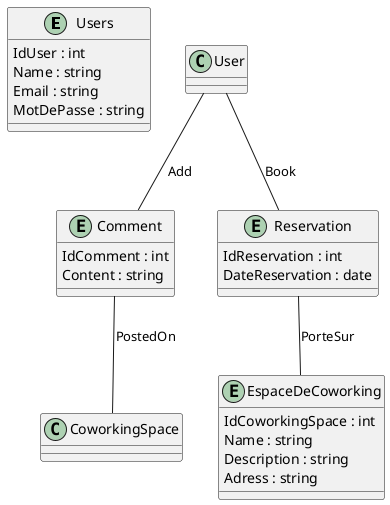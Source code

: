 @startuml

entity Users {
  IdUser : int
  Name : string
  Email : string
  MotDePasse : string
}

entity EspaceDeCoworking {
  IdCoworkingSpace : int
  Name : string
  Description : string
  Adress : string
}

entity Comment {
  IdComment : int
  Content : string
}

entity Reservation {
  IdReservation : int
  DateReservation : date
}

User -- Comment : Add
User -- Reservation : Book
Comment -- CoworkingSpace : PostedOn
Reservation -- EspaceDeCoworking : PorteSur

@enduml

